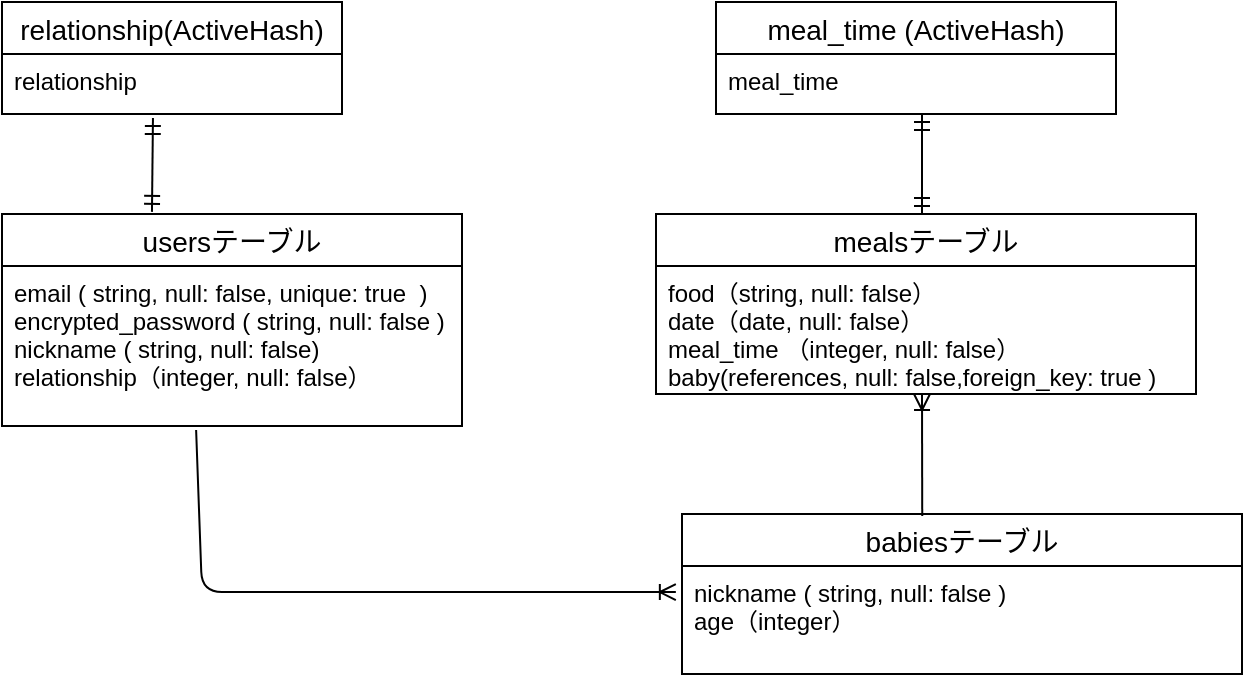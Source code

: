 <mxfile>
    <diagram id="rbPsMrE5yzgnbi86bJuO" name="ページ1">
        <mxGraphModel dx="552" dy="1689" grid="1" gridSize="10" guides="1" tooltips="1" connect="1" arrows="1" fold="1" page="1" pageScale="1" pageWidth="827" pageHeight="1169" math="0" shadow="0">
            <root>
                <mxCell id="0"/>
                <mxCell id="1" parent="0"/>
                <mxCell id="2" value="mealsテーブル" style="swimlane;fontStyle=0;childLayout=stackLayout;horizontal=1;startSize=26;horizontalStack=0;resizeParent=1;resizeParentMax=0;resizeLast=0;collapsible=1;marginBottom=0;align=center;fontSize=14;labelBackgroundColor=none;fillColor=none;" parent="1" vertex="1">
                    <mxGeometry x="347" y="50" width="270" height="90" as="geometry"/>
                </mxCell>
                <mxCell id="3" value="food（string, null: false）&#10;date（date, null: false）&#10;meal_time （integer, null: false）&#10;baby(references, null: false,foreign_key: true )" style="text;strokeColor=none;fillColor=none;spacingLeft=4;spacingRight=4;overflow=hidden;rotatable=0;points=[[0,0.5],[1,0.5]];portConstraint=eastwest;fontSize=12;" parent="2" vertex="1">
                    <mxGeometry y="26" width="270" height="64" as="geometry"/>
                </mxCell>
                <mxCell id="4" value="babiesテーブル" style="swimlane;fontStyle=0;childLayout=stackLayout;horizontal=1;startSize=26;horizontalStack=0;resizeParent=1;resizeParentMax=0;resizeLast=0;collapsible=1;marginBottom=0;align=center;fontSize=14;labelBackgroundColor=none;fillColor=none;" parent="1" vertex="1">
                    <mxGeometry x="360" y="200" width="280" height="80" as="geometry"/>
                </mxCell>
                <mxCell id="5" value="nickname ( string, null: false )&#10;age（integer）" style="text;strokeColor=none;fillColor=none;spacingLeft=4;spacingRight=4;overflow=hidden;rotatable=0;points=[[0,0.5],[1,0.5]];portConstraint=eastwest;fontSize=12;" parent="4" vertex="1">
                    <mxGeometry y="26" width="280" height="54" as="geometry"/>
                </mxCell>
                <mxCell id="6" value="usersテーブル" style="swimlane;fontStyle=0;childLayout=stackLayout;horizontal=1;startSize=26;horizontalStack=0;resizeParent=1;resizeParentMax=0;resizeLast=0;collapsible=1;marginBottom=0;align=center;fontSize=14;labelBackgroundColor=none;fillColor=none;" parent="1" vertex="1">
                    <mxGeometry x="20" y="50" width="230" height="106" as="geometry"/>
                </mxCell>
                <mxCell id="7" value="email ( string, null: false, unique: true  )&#10;encrypted_password ( string, null: false )&#10;nickname ( string, null: false)&#10;relationship（integer, null: false）&#10;&#10;" style="text;strokeColor=none;fillColor=none;spacingLeft=4;spacingRight=4;overflow=hidden;rotatable=0;points=[[0,0.5],[1,0.5]];portConstraint=eastwest;fontSize=12;labelBorderColor=none;" parent="6" vertex="1">
                    <mxGeometry y="26" width="230" height="80" as="geometry"/>
                </mxCell>
                <mxCell id="10" value="meal_time (ActiveHash)" style="swimlane;fontStyle=0;childLayout=stackLayout;horizontal=1;startSize=26;horizontalStack=0;resizeParent=1;resizeParentMax=0;resizeLast=0;collapsible=1;marginBottom=0;align=center;fontSize=14;" parent="1" vertex="1">
                    <mxGeometry x="377" y="-56" width="200" height="56" as="geometry"/>
                </mxCell>
                <mxCell id="11" value="meal_time" style="text;strokeColor=none;fillColor=none;spacingLeft=4;spacingRight=4;overflow=hidden;rotatable=0;points=[[0,0.5],[1,0.5]];portConstraint=eastwest;fontSize=12;" parent="10" vertex="1">
                    <mxGeometry y="26" width="200" height="30" as="geometry"/>
                </mxCell>
                <mxCell id="14" value="relationship(ActiveHash)" style="swimlane;fontStyle=0;childLayout=stackLayout;horizontal=1;startSize=26;horizontalStack=0;resizeParent=1;resizeParentMax=0;resizeLast=0;collapsible=1;marginBottom=0;align=center;fontSize=14;" parent="1" vertex="1">
                    <mxGeometry x="20" y="-56" width="170" height="56" as="geometry"/>
                </mxCell>
                <mxCell id="15" value="relationship" style="text;strokeColor=none;fillColor=none;spacingLeft=4;spacingRight=4;overflow=hidden;rotatable=0;points=[[0,0.5],[1,0.5]];portConstraint=eastwest;fontSize=12;" parent="14" vertex="1">
                    <mxGeometry y="26" width="170" height="30" as="geometry"/>
                </mxCell>
                <mxCell id="16" value="" style="fontSize=12;html=1;endArrow=ERmandOne;startArrow=ERmandOne;entryX=0.444;entryY=1.067;entryDx=0;entryDy=0;entryPerimeter=0;exitX=0.326;exitY=-0.01;exitDx=0;exitDy=0;exitPerimeter=0;" parent="1" source="6" target="15" edge="1">
                    <mxGeometry width="100" height="100" relative="1" as="geometry">
                        <mxPoint x="85" y="40" as="sourcePoint"/>
                        <mxPoint x="800" y="40" as="targetPoint"/>
                    </mxGeometry>
                </mxCell>
                <mxCell id="21" value="" style="fontSize=12;html=1;endArrow=ERmandOne;startArrow=ERmandOne;" parent="1" edge="1">
                    <mxGeometry width="100" height="100" relative="1" as="geometry">
                        <mxPoint x="480" y="50" as="sourcePoint"/>
                        <mxPoint x="480" as="targetPoint"/>
                    </mxGeometry>
                </mxCell>
                <mxCell id="29" value="" style="fontSize=12;html=1;endArrow=ERoneToMany;entryX=-0.011;entryY=0.241;entryDx=0;entryDy=0;entryPerimeter=0;exitX=0.422;exitY=1.025;exitDx=0;exitDy=0;exitPerimeter=0;" parent="1" edge="1" target="5" source="7">
                    <mxGeometry width="100" height="100" relative="1" as="geometry">
                        <mxPoint x="120" y="160" as="sourcePoint"/>
                        <mxPoint x="120" y="320" as="targetPoint"/>
                        <Array as="points">
                            <mxPoint x="120" y="239"/>
                        </Array>
                    </mxGeometry>
                </mxCell>
                <mxCell id="30" value="" style="fontSize=12;html=1;endArrow=ERoneToMany;exitX=0.429;exitY=0.013;exitDx=0;exitDy=0;exitPerimeter=0;" parent="1" source="4" edge="1">
                    <mxGeometry width="100" height="100" relative="1" as="geometry">
                        <mxPoint x="380" y="240" as="sourcePoint"/>
                        <mxPoint x="480" y="140" as="targetPoint"/>
                    </mxGeometry>
                </mxCell>
            </root>
        </mxGraphModel>
    </diagram>
</mxfile>